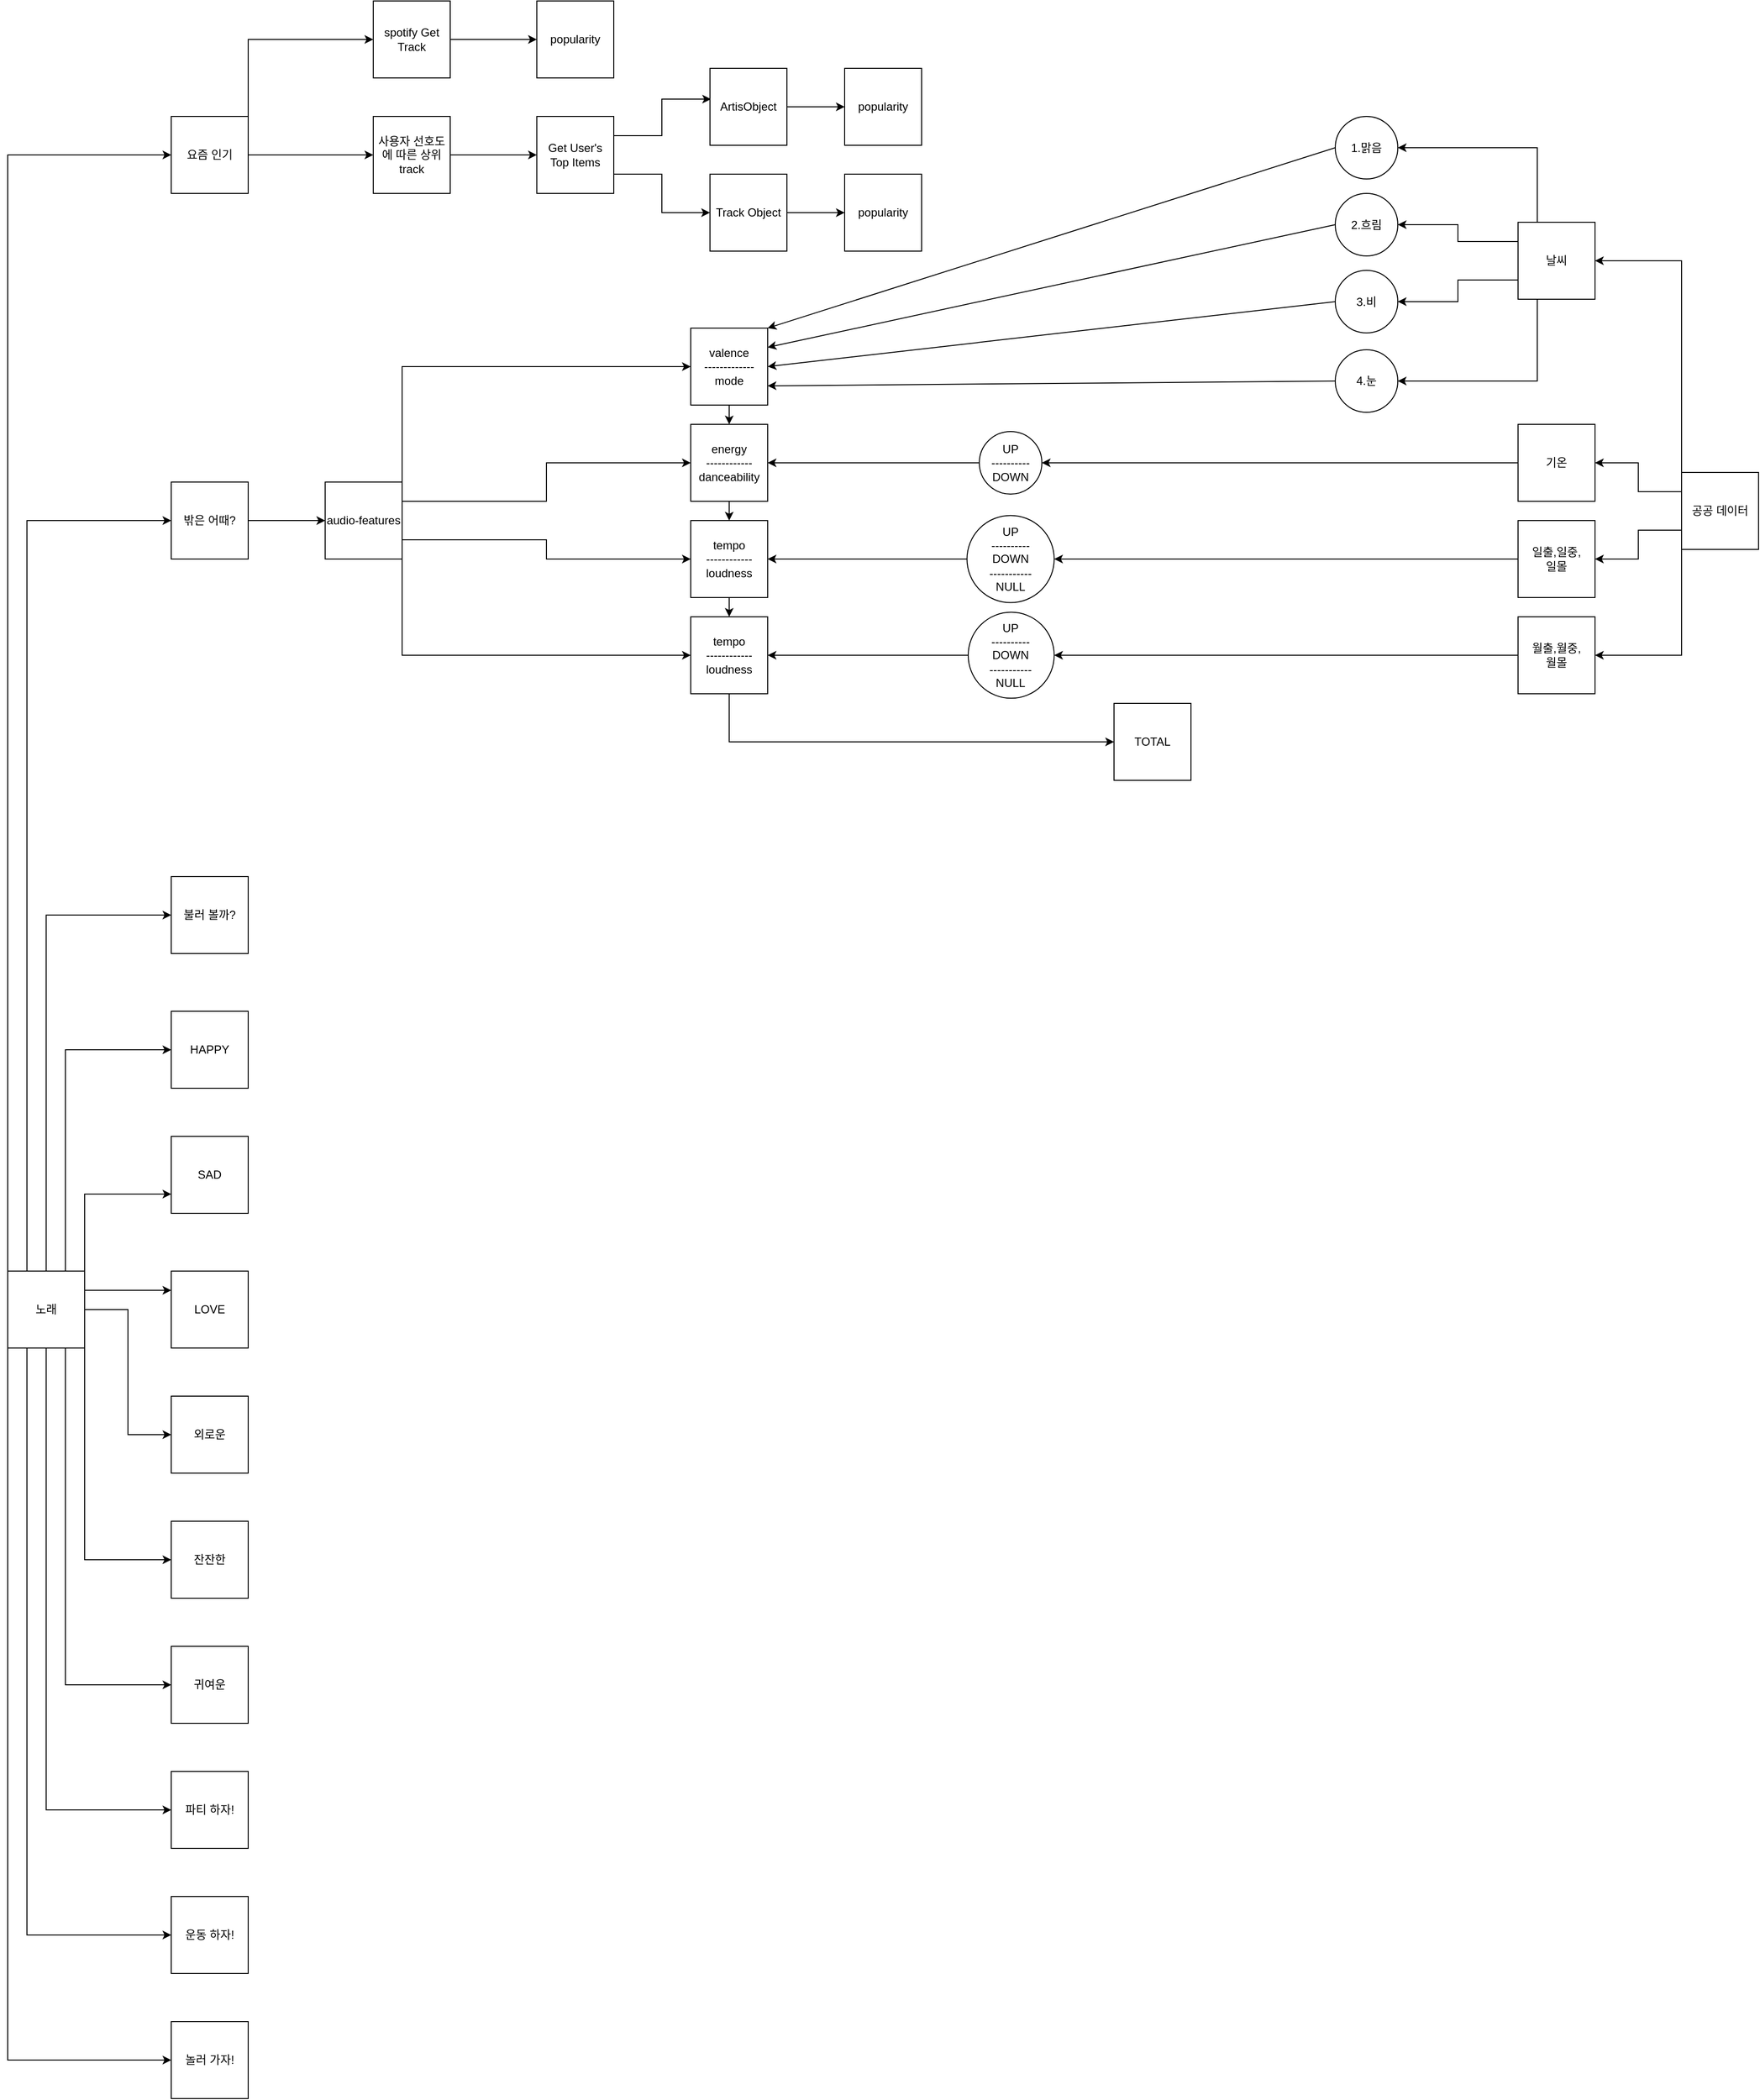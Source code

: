 <mxfile version="21.3.2" type="device">
  <diagram name="페이지-1" id="4VKI3FWt3FUXycae26qv">
    <mxGraphModel dx="1724" dy="1246" grid="1" gridSize="10" guides="1" tooltips="1" connect="1" arrows="1" fold="1" page="1" pageScale="1" pageWidth="2339" pageHeight="3300" math="0" shadow="0">
      <root>
        <mxCell id="0" />
        <mxCell id="1" parent="0" />
        <mxCell id="K_3EB38ikw6anOw7ejb6-409" style="edgeStyle=orthogonalEdgeStyle;rounded=0;orthogonalLoop=1;jettySize=auto;html=1;exitX=1;exitY=0;exitDx=0;exitDy=0;entryX=0;entryY=0.5;entryDx=0;entryDy=0;" edge="1" parent="1" source="K_3EB38ikw6anOw7ejb6-1" target="K_3EB38ikw6anOw7ejb6-407">
          <mxGeometry relative="1" as="geometry" />
        </mxCell>
        <mxCell id="K_3EB38ikw6anOw7ejb6-417" style="edgeStyle=orthogonalEdgeStyle;rounded=0;orthogonalLoop=1;jettySize=auto;html=1;exitX=1;exitY=0.5;exitDx=0;exitDy=0;entryX=0;entryY=0.5;entryDx=0;entryDy=0;" edge="1" parent="1" source="K_3EB38ikw6anOw7ejb6-1" target="K_3EB38ikw6anOw7ejb6-416">
          <mxGeometry relative="1" as="geometry" />
        </mxCell>
        <mxCell id="K_3EB38ikw6anOw7ejb6-1" value="요즘 인기" style="whiteSpace=wrap;html=1;aspect=fixed;" vertex="1" parent="1">
          <mxGeometry x="220" y="350" width="80" height="80" as="geometry" />
        </mxCell>
        <mxCell id="K_3EB38ikw6anOw7ejb6-394" style="edgeStyle=orthogonalEdgeStyle;rounded=0;orthogonalLoop=1;jettySize=auto;html=1;exitX=0.25;exitY=0;exitDx=0;exitDy=0;entryX=0;entryY=0.5;entryDx=0;entryDy=0;" edge="1" parent="1" source="K_3EB38ikw6anOw7ejb6-2" target="K_3EB38ikw6anOw7ejb6-3">
          <mxGeometry relative="1" as="geometry" />
        </mxCell>
        <mxCell id="K_3EB38ikw6anOw7ejb6-395" style="edgeStyle=orthogonalEdgeStyle;rounded=0;orthogonalLoop=1;jettySize=auto;html=1;exitX=0.5;exitY=0;exitDx=0;exitDy=0;entryX=0;entryY=0.5;entryDx=0;entryDy=0;" edge="1" parent="1" source="K_3EB38ikw6anOw7ejb6-2" target="K_3EB38ikw6anOw7ejb6-4">
          <mxGeometry relative="1" as="geometry" />
        </mxCell>
        <mxCell id="K_3EB38ikw6anOw7ejb6-396" style="edgeStyle=orthogonalEdgeStyle;rounded=0;orthogonalLoop=1;jettySize=auto;html=1;exitX=0.75;exitY=0;exitDx=0;exitDy=0;entryX=0;entryY=0.5;entryDx=0;entryDy=0;" edge="1" parent="1" source="K_3EB38ikw6anOw7ejb6-2" target="K_3EB38ikw6anOw7ejb6-5">
          <mxGeometry relative="1" as="geometry" />
        </mxCell>
        <mxCell id="K_3EB38ikw6anOw7ejb6-397" style="edgeStyle=orthogonalEdgeStyle;rounded=0;orthogonalLoop=1;jettySize=auto;html=1;exitX=1;exitY=0;exitDx=0;exitDy=0;entryX=0;entryY=0.75;entryDx=0;entryDy=0;" edge="1" parent="1" source="K_3EB38ikw6anOw7ejb6-2" target="K_3EB38ikw6anOw7ejb6-6">
          <mxGeometry relative="1" as="geometry" />
        </mxCell>
        <mxCell id="K_3EB38ikw6anOw7ejb6-399" style="edgeStyle=orthogonalEdgeStyle;rounded=0;orthogonalLoop=1;jettySize=auto;html=1;exitX=1;exitY=0.25;exitDx=0;exitDy=0;entryX=0;entryY=0.25;entryDx=0;entryDy=0;" edge="1" parent="1" source="K_3EB38ikw6anOw7ejb6-2" target="K_3EB38ikw6anOw7ejb6-7">
          <mxGeometry relative="1" as="geometry" />
        </mxCell>
        <mxCell id="K_3EB38ikw6anOw7ejb6-400" style="edgeStyle=orthogonalEdgeStyle;rounded=0;orthogonalLoop=1;jettySize=auto;html=1;exitX=1;exitY=0.5;exitDx=0;exitDy=0;entryX=0;entryY=0.5;entryDx=0;entryDy=0;" edge="1" parent="1" source="K_3EB38ikw6anOw7ejb6-2" target="K_3EB38ikw6anOw7ejb6-387">
          <mxGeometry relative="1" as="geometry" />
        </mxCell>
        <mxCell id="K_3EB38ikw6anOw7ejb6-402" style="edgeStyle=orthogonalEdgeStyle;rounded=0;orthogonalLoop=1;jettySize=auto;html=1;exitX=1;exitY=1;exitDx=0;exitDy=0;entryX=0;entryY=0.5;entryDx=0;entryDy=0;" edge="1" parent="1" source="K_3EB38ikw6anOw7ejb6-2" target="K_3EB38ikw6anOw7ejb6-388">
          <mxGeometry relative="1" as="geometry" />
        </mxCell>
        <mxCell id="K_3EB38ikw6anOw7ejb6-403" style="edgeStyle=orthogonalEdgeStyle;rounded=0;orthogonalLoop=1;jettySize=auto;html=1;exitX=0.75;exitY=1;exitDx=0;exitDy=0;entryX=0;entryY=0.5;entryDx=0;entryDy=0;" edge="1" parent="1" source="K_3EB38ikw6anOw7ejb6-2" target="K_3EB38ikw6anOw7ejb6-389">
          <mxGeometry relative="1" as="geometry" />
        </mxCell>
        <mxCell id="K_3EB38ikw6anOw7ejb6-404" style="edgeStyle=orthogonalEdgeStyle;rounded=0;orthogonalLoop=1;jettySize=auto;html=1;exitX=0.5;exitY=1;exitDx=0;exitDy=0;entryX=0;entryY=0.5;entryDx=0;entryDy=0;" edge="1" parent="1" source="K_3EB38ikw6anOw7ejb6-2" target="K_3EB38ikw6anOw7ejb6-390">
          <mxGeometry relative="1" as="geometry" />
        </mxCell>
        <mxCell id="K_3EB38ikw6anOw7ejb6-405" style="edgeStyle=orthogonalEdgeStyle;rounded=0;orthogonalLoop=1;jettySize=auto;html=1;exitX=0.25;exitY=1;exitDx=0;exitDy=0;entryX=0;entryY=0.5;entryDx=0;entryDy=0;" edge="1" parent="1" source="K_3EB38ikw6anOw7ejb6-2" target="K_3EB38ikw6anOw7ejb6-391">
          <mxGeometry relative="1" as="geometry" />
        </mxCell>
        <mxCell id="K_3EB38ikw6anOw7ejb6-406" style="edgeStyle=orthogonalEdgeStyle;rounded=0;orthogonalLoop=1;jettySize=auto;html=1;exitX=0;exitY=1;exitDx=0;exitDy=0;entryX=0;entryY=0.5;entryDx=0;entryDy=0;" edge="1" parent="1" source="K_3EB38ikw6anOw7ejb6-2" target="K_3EB38ikw6anOw7ejb6-392">
          <mxGeometry relative="1" as="geometry" />
        </mxCell>
        <mxCell id="K_3EB38ikw6anOw7ejb6-426" style="edgeStyle=orthogonalEdgeStyle;rounded=0;orthogonalLoop=1;jettySize=auto;html=1;exitX=0;exitY=0;exitDx=0;exitDy=0;entryX=0;entryY=0.5;entryDx=0;entryDy=0;" edge="1" parent="1" source="K_3EB38ikw6anOw7ejb6-2" target="K_3EB38ikw6anOw7ejb6-1">
          <mxGeometry relative="1" as="geometry" />
        </mxCell>
        <mxCell id="K_3EB38ikw6anOw7ejb6-2" value="노래" style="whiteSpace=wrap;html=1;aspect=fixed;" vertex="1" parent="1">
          <mxGeometry x="50" y="1550" width="80" height="80" as="geometry" />
        </mxCell>
        <mxCell id="K_3EB38ikw6anOw7ejb6-483" style="edgeStyle=none;shape=connector;rounded=0;orthogonalLoop=1;jettySize=auto;html=1;exitX=1;exitY=0.5;exitDx=0;exitDy=0;entryX=0;entryY=0.5;entryDx=0;entryDy=0;labelBackgroundColor=default;strokeColor=default;fontFamily=Helvetica;fontSize=11;fontColor=default;endArrow=classic;" edge="1" parent="1" source="K_3EB38ikw6anOw7ejb6-3" target="K_3EB38ikw6anOw7ejb6-482">
          <mxGeometry relative="1" as="geometry" />
        </mxCell>
        <mxCell id="K_3EB38ikw6anOw7ejb6-3" value="밖은 어때?" style="whiteSpace=wrap;html=1;aspect=fixed;" vertex="1" parent="1">
          <mxGeometry x="220" y="730" width="80" height="80" as="geometry" />
        </mxCell>
        <mxCell id="K_3EB38ikw6anOw7ejb6-4" value="불러 볼까?" style="whiteSpace=wrap;html=1;aspect=fixed;" vertex="1" parent="1">
          <mxGeometry x="220" y="1140" width="80" height="80" as="geometry" />
        </mxCell>
        <mxCell id="K_3EB38ikw6anOw7ejb6-5" value="HAPPY" style="whiteSpace=wrap;html=1;aspect=fixed;" vertex="1" parent="1">
          <mxGeometry x="220" y="1280" width="80" height="80" as="geometry" />
        </mxCell>
        <mxCell id="K_3EB38ikw6anOw7ejb6-6" value="SAD" style="whiteSpace=wrap;html=1;aspect=fixed;" vertex="1" parent="1">
          <mxGeometry x="220" y="1410" width="80" height="80" as="geometry" />
        </mxCell>
        <mxCell id="K_3EB38ikw6anOw7ejb6-7" value="LOVE" style="whiteSpace=wrap;html=1;aspect=fixed;" vertex="1" parent="1">
          <mxGeometry x="220" y="1550" width="80" height="80" as="geometry" />
        </mxCell>
        <mxCell id="K_3EB38ikw6anOw7ejb6-387" value="외로운" style="whiteSpace=wrap;html=1;aspect=fixed;" vertex="1" parent="1">
          <mxGeometry x="220" y="1680" width="80" height="80" as="geometry" />
        </mxCell>
        <mxCell id="K_3EB38ikw6anOw7ejb6-388" value="잔잔한" style="whiteSpace=wrap;html=1;aspect=fixed;" vertex="1" parent="1">
          <mxGeometry x="220" y="1810" width="80" height="80" as="geometry" />
        </mxCell>
        <mxCell id="K_3EB38ikw6anOw7ejb6-389" value="귀여운" style="whiteSpace=wrap;html=1;aspect=fixed;" vertex="1" parent="1">
          <mxGeometry x="220" y="1940" width="80" height="80" as="geometry" />
        </mxCell>
        <mxCell id="K_3EB38ikw6anOw7ejb6-390" value="파티 하자!" style="whiteSpace=wrap;html=1;aspect=fixed;" vertex="1" parent="1">
          <mxGeometry x="220" y="2070" width="80" height="80" as="geometry" />
        </mxCell>
        <mxCell id="K_3EB38ikw6anOw7ejb6-391" value="운동 하자!" style="whiteSpace=wrap;html=1;aspect=fixed;" vertex="1" parent="1">
          <mxGeometry x="220" y="2200" width="80" height="80" as="geometry" />
        </mxCell>
        <mxCell id="K_3EB38ikw6anOw7ejb6-392" value="놀러 가자!" style="whiteSpace=wrap;html=1;aspect=fixed;" vertex="1" parent="1">
          <mxGeometry x="220" y="2330" width="80" height="80" as="geometry" />
        </mxCell>
        <mxCell id="K_3EB38ikw6anOw7ejb6-412" style="edgeStyle=orthogonalEdgeStyle;rounded=0;orthogonalLoop=1;jettySize=auto;html=1;exitX=1;exitY=0.5;exitDx=0;exitDy=0;entryX=0;entryY=0.5;entryDx=0;entryDy=0;" edge="1" parent="1" source="K_3EB38ikw6anOw7ejb6-407" target="K_3EB38ikw6anOw7ejb6-411">
          <mxGeometry relative="1" as="geometry" />
        </mxCell>
        <mxCell id="K_3EB38ikw6anOw7ejb6-407" value="spotify Get Track" style="whiteSpace=wrap;html=1;aspect=fixed;" vertex="1" parent="1">
          <mxGeometry x="430" y="230" width="80" height="80" as="geometry" />
        </mxCell>
        <mxCell id="K_3EB38ikw6anOw7ejb6-411" value="popularity" style="whiteSpace=wrap;html=1;aspect=fixed;" vertex="1" parent="1">
          <mxGeometry x="600" y="230" width="80" height="80" as="geometry" />
        </mxCell>
        <mxCell id="K_3EB38ikw6anOw7ejb6-420" style="edgeStyle=orthogonalEdgeStyle;rounded=0;orthogonalLoop=1;jettySize=auto;html=1;exitX=1;exitY=0.25;exitDx=0;exitDy=0;entryX=0.013;entryY=0.4;entryDx=0;entryDy=0;entryPerimeter=0;" edge="1" parent="1" source="K_3EB38ikw6anOw7ejb6-414" target="K_3EB38ikw6anOw7ejb6-419">
          <mxGeometry relative="1" as="geometry" />
        </mxCell>
        <mxCell id="K_3EB38ikw6anOw7ejb6-421" style="edgeStyle=orthogonalEdgeStyle;rounded=0;orthogonalLoop=1;jettySize=auto;html=1;exitX=1;exitY=0.75;exitDx=0;exitDy=0;entryX=0;entryY=0.5;entryDx=0;entryDy=0;" edge="1" parent="1" source="K_3EB38ikw6anOw7ejb6-414" target="K_3EB38ikw6anOw7ejb6-415">
          <mxGeometry relative="1" as="geometry" />
        </mxCell>
        <mxCell id="K_3EB38ikw6anOw7ejb6-414" value="Get User&#39;s Top Items" style="whiteSpace=wrap;html=1;aspect=fixed;" vertex="1" parent="1">
          <mxGeometry x="600" y="350" width="80" height="80" as="geometry" />
        </mxCell>
        <mxCell id="K_3EB38ikw6anOw7ejb6-425" style="edgeStyle=orthogonalEdgeStyle;rounded=0;orthogonalLoop=1;jettySize=auto;html=1;exitX=1;exitY=0.5;exitDx=0;exitDy=0;entryX=0;entryY=0.5;entryDx=0;entryDy=0;" edge="1" parent="1" source="K_3EB38ikw6anOw7ejb6-415" target="K_3EB38ikw6anOw7ejb6-423">
          <mxGeometry relative="1" as="geometry" />
        </mxCell>
        <mxCell id="K_3EB38ikw6anOw7ejb6-415" value="Track Object" style="whiteSpace=wrap;html=1;aspect=fixed;" vertex="1" parent="1">
          <mxGeometry x="780" y="410" width="80" height="80" as="geometry" />
        </mxCell>
        <mxCell id="K_3EB38ikw6anOw7ejb6-418" style="edgeStyle=orthogonalEdgeStyle;rounded=0;orthogonalLoop=1;jettySize=auto;html=1;exitX=1;exitY=0.5;exitDx=0;exitDy=0;entryX=0;entryY=0.5;entryDx=0;entryDy=0;" edge="1" parent="1" source="K_3EB38ikw6anOw7ejb6-416" target="K_3EB38ikw6anOw7ejb6-414">
          <mxGeometry relative="1" as="geometry" />
        </mxCell>
        <mxCell id="K_3EB38ikw6anOw7ejb6-416" value="사용자 선호도에 따른 상위 track" style="whiteSpace=wrap;html=1;aspect=fixed;" vertex="1" parent="1">
          <mxGeometry x="430" y="350" width="80" height="80" as="geometry" />
        </mxCell>
        <mxCell id="K_3EB38ikw6anOw7ejb6-424" style="edgeStyle=orthogonalEdgeStyle;rounded=0;orthogonalLoop=1;jettySize=auto;html=1;exitX=1;exitY=0.5;exitDx=0;exitDy=0;entryX=0;entryY=0.5;entryDx=0;entryDy=0;" edge="1" parent="1" source="K_3EB38ikw6anOw7ejb6-419" target="K_3EB38ikw6anOw7ejb6-422">
          <mxGeometry relative="1" as="geometry" />
        </mxCell>
        <mxCell id="K_3EB38ikw6anOw7ejb6-419" value="ArtisObject" style="whiteSpace=wrap;html=1;aspect=fixed;" vertex="1" parent="1">
          <mxGeometry x="780" y="300" width="80" height="80" as="geometry" />
        </mxCell>
        <mxCell id="K_3EB38ikw6anOw7ejb6-422" value="popularity" style="whiteSpace=wrap;html=1;aspect=fixed;" vertex="1" parent="1">
          <mxGeometry x="920" y="300" width="80" height="80" as="geometry" />
        </mxCell>
        <mxCell id="K_3EB38ikw6anOw7ejb6-423" value="popularity" style="whiteSpace=wrap;html=1;aspect=fixed;" vertex="1" parent="1">
          <mxGeometry x="920" y="410" width="80" height="80" as="geometry" />
        </mxCell>
        <mxCell id="K_3EB38ikw6anOw7ejb6-464" style="rounded=0;orthogonalLoop=1;jettySize=auto;html=1;exitX=0;exitY=0.25;exitDx=0;exitDy=0;entryX=1;entryY=0.5;entryDx=0;entryDy=0;strokeColor=none;" edge="1" parent="1" source="K_3EB38ikw6anOw7ejb6-433">
          <mxGeometry relative="1" as="geometry">
            <mxPoint x="1125.0" y="610" as="targetPoint" />
          </mxGeometry>
        </mxCell>
        <mxCell id="K_3EB38ikw6anOw7ejb6-518" style="edgeStyle=orthogonalEdgeStyle;shape=connector;rounded=0;orthogonalLoop=1;jettySize=auto;html=1;exitX=0.25;exitY=0;exitDx=0;exitDy=0;entryX=1;entryY=0.5;entryDx=0;entryDy=0;labelBackgroundColor=default;strokeColor=default;fontFamily=Helvetica;fontSize=11;fontColor=default;endArrow=classic;" edge="1" parent="1" source="K_3EB38ikw6anOw7ejb6-433" target="K_3EB38ikw6anOw7ejb6-516">
          <mxGeometry relative="1" as="geometry" />
        </mxCell>
        <mxCell id="K_3EB38ikw6anOw7ejb6-519" style="edgeStyle=orthogonalEdgeStyle;shape=connector;rounded=0;orthogonalLoop=1;jettySize=auto;html=1;exitX=0;exitY=0.25;exitDx=0;exitDy=0;entryX=1;entryY=0.5;entryDx=0;entryDy=0;labelBackgroundColor=default;strokeColor=default;fontFamily=Helvetica;fontSize=11;fontColor=default;endArrow=classic;" edge="1" parent="1" source="K_3EB38ikw6anOw7ejb6-433" target="K_3EB38ikw6anOw7ejb6-517">
          <mxGeometry relative="1" as="geometry" />
        </mxCell>
        <mxCell id="K_3EB38ikw6anOw7ejb6-520" style="edgeStyle=orthogonalEdgeStyle;shape=connector;rounded=0;orthogonalLoop=1;jettySize=auto;html=1;exitX=0;exitY=0.75;exitDx=0;exitDy=0;entryX=1;entryY=0.5;entryDx=0;entryDy=0;labelBackgroundColor=default;strokeColor=default;fontFamily=Helvetica;fontSize=11;fontColor=default;endArrow=classic;" edge="1" parent="1" source="K_3EB38ikw6anOw7ejb6-433" target="K_3EB38ikw6anOw7ejb6-515">
          <mxGeometry relative="1" as="geometry" />
        </mxCell>
        <mxCell id="K_3EB38ikw6anOw7ejb6-521" style="edgeStyle=orthogonalEdgeStyle;shape=connector;rounded=0;orthogonalLoop=1;jettySize=auto;html=1;exitX=0.25;exitY=1;exitDx=0;exitDy=0;entryX=1;entryY=0.5;entryDx=0;entryDy=0;labelBackgroundColor=default;strokeColor=default;fontFamily=Helvetica;fontSize=11;fontColor=default;endArrow=classic;" edge="1" parent="1" source="K_3EB38ikw6anOw7ejb6-433" target="K_3EB38ikw6anOw7ejb6-514">
          <mxGeometry relative="1" as="geometry" />
        </mxCell>
        <mxCell id="K_3EB38ikw6anOw7ejb6-433" value="날씨" style="whiteSpace=wrap;html=1;aspect=fixed;" vertex="1" parent="1">
          <mxGeometry x="1620" y="460" width="80" height="80" as="geometry" />
        </mxCell>
        <mxCell id="K_3EB38ikw6anOw7ejb6-478" style="edgeStyle=none;shape=connector;rounded=0;orthogonalLoop=1;jettySize=auto;html=1;exitX=0;exitY=0.5;exitDx=0;exitDy=0;entryX=1;entryY=0.5;entryDx=0;entryDy=0;labelBackgroundColor=default;strokeColor=default;fontFamily=Helvetica;fontSize=11;fontColor=default;endArrow=classic;" edge="1" parent="1" source="K_3EB38ikw6anOw7ejb6-434" target="K_3EB38ikw6anOw7ejb6-475">
          <mxGeometry relative="1" as="geometry" />
        </mxCell>
        <mxCell id="K_3EB38ikw6anOw7ejb6-434" value="일출,일중,&lt;br&gt;일몰" style="whiteSpace=wrap;html=1;aspect=fixed;" vertex="1" parent="1">
          <mxGeometry x="1620" y="770" width="80" height="80" as="geometry" />
        </mxCell>
        <mxCell id="K_3EB38ikw6anOw7ejb6-477" style="edgeStyle=none;shape=connector;rounded=0;orthogonalLoop=1;jettySize=auto;html=1;exitX=0;exitY=0.5;exitDx=0;exitDy=0;entryX=1;entryY=0.5;entryDx=0;entryDy=0;labelBackgroundColor=default;strokeColor=default;fontFamily=Helvetica;fontSize=11;fontColor=default;endArrow=classic;" edge="1" parent="1" source="K_3EB38ikw6anOw7ejb6-437" target="K_3EB38ikw6anOw7ejb6-474">
          <mxGeometry relative="1" as="geometry" />
        </mxCell>
        <mxCell id="K_3EB38ikw6anOw7ejb6-437" value="기온" style="whiteSpace=wrap;html=1;aspect=fixed;" vertex="1" parent="1">
          <mxGeometry x="1620" y="670" width="80" height="80" as="geometry" />
        </mxCell>
        <mxCell id="K_3EB38ikw6anOw7ejb6-532" style="edgeStyle=none;shape=connector;rounded=0;orthogonalLoop=1;jettySize=auto;html=1;exitX=0;exitY=0.5;exitDx=0;exitDy=0;entryX=1;entryY=0.5;entryDx=0;entryDy=0;labelBackgroundColor=default;strokeColor=default;fontFamily=Helvetica;fontSize=11;fontColor=default;endArrow=classic;" edge="1" parent="1" source="K_3EB38ikw6anOw7ejb6-438" target="K_3EB38ikw6anOw7ejb6-531">
          <mxGeometry relative="1" as="geometry" />
        </mxCell>
        <mxCell id="K_3EB38ikw6anOw7ejb6-438" value="월출,월중,&lt;br&gt;월몰" style="whiteSpace=wrap;html=1;aspect=fixed;" vertex="1" parent="1">
          <mxGeometry x="1620" y="870" width="80" height="80" as="geometry" />
        </mxCell>
        <mxCell id="K_3EB38ikw6anOw7ejb6-451" style="edgeStyle=orthogonalEdgeStyle;rounded=0;orthogonalLoop=1;jettySize=auto;html=1;exitX=0;exitY=0;exitDx=0;exitDy=0;entryX=1;entryY=0.5;entryDx=0;entryDy=0;" edge="1" parent="1" source="K_3EB38ikw6anOw7ejb6-450" target="K_3EB38ikw6anOw7ejb6-433">
          <mxGeometry relative="1" as="geometry" />
        </mxCell>
        <mxCell id="K_3EB38ikw6anOw7ejb6-452" style="edgeStyle=orthogonalEdgeStyle;rounded=0;orthogonalLoop=1;jettySize=auto;html=1;exitX=0;exitY=0.25;exitDx=0;exitDy=0;entryX=1;entryY=0.5;entryDx=0;entryDy=0;" edge="1" parent="1" source="K_3EB38ikw6anOw7ejb6-450" target="K_3EB38ikw6anOw7ejb6-437">
          <mxGeometry relative="1" as="geometry" />
        </mxCell>
        <mxCell id="K_3EB38ikw6anOw7ejb6-453" style="edgeStyle=orthogonalEdgeStyle;rounded=0;orthogonalLoop=1;jettySize=auto;html=1;exitX=0;exitY=0.75;exitDx=0;exitDy=0;entryX=1;entryY=0.5;entryDx=0;entryDy=0;" edge="1" parent="1" source="K_3EB38ikw6anOw7ejb6-450" target="K_3EB38ikw6anOw7ejb6-434">
          <mxGeometry relative="1" as="geometry" />
        </mxCell>
        <mxCell id="K_3EB38ikw6anOw7ejb6-454" style="edgeStyle=orthogonalEdgeStyle;rounded=0;orthogonalLoop=1;jettySize=auto;html=1;exitX=0;exitY=1;exitDx=0;exitDy=0;entryX=1;entryY=0.5;entryDx=0;entryDy=0;" edge="1" parent="1" source="K_3EB38ikw6anOw7ejb6-450" target="K_3EB38ikw6anOw7ejb6-438">
          <mxGeometry relative="1" as="geometry" />
        </mxCell>
        <mxCell id="K_3EB38ikw6anOw7ejb6-450" value="공공 데이터" style="whiteSpace=wrap;html=1;aspect=fixed;" vertex="1" parent="1">
          <mxGeometry x="1790" y="720" width="80" height="80" as="geometry" />
        </mxCell>
        <mxCell id="K_3EB38ikw6anOw7ejb6-509" style="edgeStyle=orthogonalEdgeStyle;shape=connector;rounded=0;orthogonalLoop=1;jettySize=auto;html=1;exitX=0;exitY=0.5;exitDx=0;exitDy=0;entryX=1;entryY=0.5;entryDx=0;entryDy=0;labelBackgroundColor=default;strokeColor=default;fontFamily=Helvetica;fontSize=11;fontColor=default;endArrow=classic;" edge="1" parent="1" source="K_3EB38ikw6anOw7ejb6-474" target="K_3EB38ikw6anOw7ejb6-486">
          <mxGeometry relative="1" as="geometry" />
        </mxCell>
        <mxCell id="K_3EB38ikw6anOw7ejb6-474" value="UP&lt;br&gt;----------&lt;br&gt;DOWN" style="ellipse;whiteSpace=wrap;html=1;aspect=fixed;" vertex="1" parent="1">
          <mxGeometry x="1060" y="677.5" width="65" height="65" as="geometry" />
        </mxCell>
        <mxCell id="K_3EB38ikw6anOw7ejb6-510" style="edgeStyle=orthogonalEdgeStyle;shape=connector;rounded=0;orthogonalLoop=1;jettySize=auto;html=1;exitX=0;exitY=0.5;exitDx=0;exitDy=0;entryX=1;entryY=0.5;entryDx=0;entryDy=0;labelBackgroundColor=default;strokeColor=default;fontFamily=Helvetica;fontSize=11;fontColor=default;endArrow=classic;" edge="1" parent="1" source="K_3EB38ikw6anOw7ejb6-475" target="K_3EB38ikw6anOw7ejb6-487">
          <mxGeometry relative="1" as="geometry" />
        </mxCell>
        <mxCell id="K_3EB38ikw6anOw7ejb6-475" value="UP&lt;br&gt;----------&lt;br&gt;DOWN&lt;br&gt;-----------&lt;br&gt;NULL" style="ellipse;whiteSpace=wrap;html=1;aspect=fixed;" vertex="1" parent="1">
          <mxGeometry x="1047.19" y="764.69" width="90.62" height="90.62" as="geometry" />
        </mxCell>
        <mxCell id="K_3EB38ikw6anOw7ejb6-500" style="edgeStyle=orthogonalEdgeStyle;shape=connector;rounded=0;orthogonalLoop=1;jettySize=auto;html=1;exitX=1;exitY=0;exitDx=0;exitDy=0;entryX=0;entryY=0.5;entryDx=0;entryDy=0;labelBackgroundColor=default;strokeColor=default;fontFamily=Helvetica;fontSize=11;fontColor=default;endArrow=classic;" edge="1" parent="1" source="K_3EB38ikw6anOw7ejb6-482" target="K_3EB38ikw6anOw7ejb6-485">
          <mxGeometry relative="1" as="geometry" />
        </mxCell>
        <mxCell id="K_3EB38ikw6anOw7ejb6-501" style="edgeStyle=orthogonalEdgeStyle;shape=connector;rounded=0;orthogonalLoop=1;jettySize=auto;html=1;exitX=1;exitY=0.25;exitDx=0;exitDy=0;entryX=0;entryY=0.5;entryDx=0;entryDy=0;labelBackgroundColor=default;strokeColor=default;fontFamily=Helvetica;fontSize=11;fontColor=default;endArrow=classic;" edge="1" parent="1" source="K_3EB38ikw6anOw7ejb6-482" target="K_3EB38ikw6anOw7ejb6-486">
          <mxGeometry relative="1" as="geometry" />
        </mxCell>
        <mxCell id="K_3EB38ikw6anOw7ejb6-502" style="edgeStyle=orthogonalEdgeStyle;shape=connector;rounded=0;orthogonalLoop=1;jettySize=auto;html=1;exitX=1;exitY=0.75;exitDx=0;exitDy=0;entryX=0;entryY=0.5;entryDx=0;entryDy=0;labelBackgroundColor=default;strokeColor=default;fontFamily=Helvetica;fontSize=11;fontColor=default;endArrow=classic;" edge="1" parent="1" source="K_3EB38ikw6anOw7ejb6-482" target="K_3EB38ikw6anOw7ejb6-487">
          <mxGeometry relative="1" as="geometry" />
        </mxCell>
        <mxCell id="K_3EB38ikw6anOw7ejb6-503" style="edgeStyle=orthogonalEdgeStyle;shape=connector;rounded=0;orthogonalLoop=1;jettySize=auto;html=1;exitX=1;exitY=1;exitDx=0;exitDy=0;entryX=0;entryY=0.5;entryDx=0;entryDy=0;labelBackgroundColor=default;strokeColor=default;fontFamily=Helvetica;fontSize=11;fontColor=default;endArrow=classic;" edge="1" parent="1" source="K_3EB38ikw6anOw7ejb6-482" target="K_3EB38ikw6anOw7ejb6-488">
          <mxGeometry relative="1" as="geometry" />
        </mxCell>
        <mxCell id="K_3EB38ikw6anOw7ejb6-482" value="audio-features" style="whiteSpace=wrap;html=1;aspect=fixed;" vertex="1" parent="1">
          <mxGeometry x="380" y="730" width="80" height="80" as="geometry" />
        </mxCell>
        <mxCell id="K_3EB38ikw6anOw7ejb6-504" style="edgeStyle=orthogonalEdgeStyle;shape=connector;rounded=0;orthogonalLoop=1;jettySize=auto;html=1;exitX=0.5;exitY=1;exitDx=0;exitDy=0;entryX=0.5;entryY=0;entryDx=0;entryDy=0;labelBackgroundColor=default;strokeColor=default;fontFamily=Helvetica;fontSize=11;fontColor=default;endArrow=classic;" edge="1" parent="1" source="K_3EB38ikw6anOw7ejb6-485" target="K_3EB38ikw6anOw7ejb6-486">
          <mxGeometry relative="1" as="geometry" />
        </mxCell>
        <mxCell id="K_3EB38ikw6anOw7ejb6-485" value="valence&lt;br&gt;-------------&lt;br&gt;mode" style="whiteSpace=wrap;html=1;aspect=fixed;" vertex="1" parent="1">
          <mxGeometry x="760" y="570" width="80" height="80" as="geometry" />
        </mxCell>
        <mxCell id="K_3EB38ikw6anOw7ejb6-505" style="edgeStyle=orthogonalEdgeStyle;shape=connector;rounded=0;orthogonalLoop=1;jettySize=auto;html=1;exitX=0.5;exitY=1;exitDx=0;exitDy=0;entryX=0.5;entryY=0;entryDx=0;entryDy=0;labelBackgroundColor=default;strokeColor=default;fontFamily=Helvetica;fontSize=11;fontColor=default;endArrow=classic;" edge="1" parent="1" source="K_3EB38ikw6anOw7ejb6-486" target="K_3EB38ikw6anOw7ejb6-487">
          <mxGeometry relative="1" as="geometry" />
        </mxCell>
        <mxCell id="K_3EB38ikw6anOw7ejb6-486" value="energy&lt;br&gt;------------&lt;br&gt;danceability" style="whiteSpace=wrap;html=1;aspect=fixed;" vertex="1" parent="1">
          <mxGeometry x="760" y="670" width="80" height="80" as="geometry" />
        </mxCell>
        <mxCell id="K_3EB38ikw6anOw7ejb6-506" style="edgeStyle=orthogonalEdgeStyle;shape=connector;rounded=0;orthogonalLoop=1;jettySize=auto;html=1;exitX=0.5;exitY=1;exitDx=0;exitDy=0;entryX=0.5;entryY=0;entryDx=0;entryDy=0;labelBackgroundColor=default;strokeColor=default;fontFamily=Helvetica;fontSize=11;fontColor=default;endArrow=classic;" edge="1" parent="1" source="K_3EB38ikw6anOw7ejb6-487" target="K_3EB38ikw6anOw7ejb6-488">
          <mxGeometry relative="1" as="geometry" />
        </mxCell>
        <mxCell id="K_3EB38ikw6anOw7ejb6-487" value="tempo&lt;br style=&quot;border-color: var(--border-color);&quot;&gt;------------&lt;br style=&quot;border-color: var(--border-color);&quot;&gt;loudness" style="whiteSpace=wrap;html=1;aspect=fixed;" vertex="1" parent="1">
          <mxGeometry x="760" y="770" width="80" height="80" as="geometry" />
        </mxCell>
        <mxCell id="K_3EB38ikw6anOw7ejb6-507" style="edgeStyle=orthogonalEdgeStyle;shape=connector;rounded=0;orthogonalLoop=1;jettySize=auto;html=1;exitX=0.5;exitY=1;exitDx=0;exitDy=0;entryX=0;entryY=0.5;entryDx=0;entryDy=0;labelBackgroundColor=default;strokeColor=default;fontFamily=Helvetica;fontSize=11;fontColor=default;endArrow=classic;" edge="1" parent="1" source="K_3EB38ikw6anOw7ejb6-488" target="K_3EB38ikw6anOw7ejb6-497">
          <mxGeometry relative="1" as="geometry" />
        </mxCell>
        <mxCell id="K_3EB38ikw6anOw7ejb6-488" value="tempo&lt;br&gt;------------&lt;br&gt;loudness" style="whiteSpace=wrap;html=1;aspect=fixed;" vertex="1" parent="1">
          <mxGeometry x="760" y="870" width="80" height="80" as="geometry" />
        </mxCell>
        <mxCell id="K_3EB38ikw6anOw7ejb6-497" value="TOTAL" style="whiteSpace=wrap;html=1;aspect=fixed;" vertex="1" parent="1">
          <mxGeometry x="1200" y="960" width="80" height="80" as="geometry" />
        </mxCell>
        <mxCell id="K_3EB38ikw6anOw7ejb6-526" style="shape=connector;rounded=0;orthogonalLoop=1;jettySize=auto;html=1;exitX=0;exitY=0.5;exitDx=0;exitDy=0;entryX=1;entryY=0.75;entryDx=0;entryDy=0;labelBackgroundColor=default;strokeColor=default;fontFamily=Helvetica;fontSize=11;fontColor=default;endArrow=classic;" edge="1" parent="1" source="K_3EB38ikw6anOw7ejb6-514" target="K_3EB38ikw6anOw7ejb6-485">
          <mxGeometry relative="1" as="geometry" />
        </mxCell>
        <mxCell id="K_3EB38ikw6anOw7ejb6-514" value="4.눈" style="ellipse;whiteSpace=wrap;html=1;aspect=fixed;" vertex="1" parent="1">
          <mxGeometry x="1430" y="592.5" width="65" height="65" as="geometry" />
        </mxCell>
        <mxCell id="K_3EB38ikw6anOw7ejb6-528" style="edgeStyle=none;shape=connector;rounded=0;orthogonalLoop=1;jettySize=auto;html=1;exitX=0;exitY=0.5;exitDx=0;exitDy=0;entryX=1;entryY=0.5;entryDx=0;entryDy=0;labelBackgroundColor=default;strokeColor=default;fontFamily=Helvetica;fontSize=11;fontColor=default;endArrow=classic;" edge="1" parent="1" source="K_3EB38ikw6anOw7ejb6-515" target="K_3EB38ikw6anOw7ejb6-485">
          <mxGeometry relative="1" as="geometry" />
        </mxCell>
        <mxCell id="K_3EB38ikw6anOw7ejb6-515" value="3.비" style="ellipse;whiteSpace=wrap;html=1;aspect=fixed;" vertex="1" parent="1">
          <mxGeometry x="1430" y="510" width="65" height="65" as="geometry" />
        </mxCell>
        <mxCell id="K_3EB38ikw6anOw7ejb6-530" style="edgeStyle=none;shape=connector;rounded=0;orthogonalLoop=1;jettySize=auto;html=1;exitX=0;exitY=0.5;exitDx=0;exitDy=0;entryX=1;entryY=0;entryDx=0;entryDy=0;labelBackgroundColor=default;strokeColor=default;fontFamily=Helvetica;fontSize=11;fontColor=default;endArrow=classic;" edge="1" parent="1" source="K_3EB38ikw6anOw7ejb6-516" target="K_3EB38ikw6anOw7ejb6-485">
          <mxGeometry relative="1" as="geometry" />
        </mxCell>
        <mxCell id="K_3EB38ikw6anOw7ejb6-516" value="1.맑음" style="ellipse;whiteSpace=wrap;html=1;aspect=fixed;" vertex="1" parent="1">
          <mxGeometry x="1430" y="350" width="65" height="65" as="geometry" />
        </mxCell>
        <mxCell id="K_3EB38ikw6anOw7ejb6-529" style="edgeStyle=none;shape=connector;rounded=0;orthogonalLoop=1;jettySize=auto;html=1;exitX=0;exitY=0.5;exitDx=0;exitDy=0;entryX=1;entryY=0.25;entryDx=0;entryDy=0;labelBackgroundColor=default;strokeColor=default;fontFamily=Helvetica;fontSize=11;fontColor=default;endArrow=classic;" edge="1" parent="1" source="K_3EB38ikw6anOw7ejb6-517" target="K_3EB38ikw6anOw7ejb6-485">
          <mxGeometry relative="1" as="geometry" />
        </mxCell>
        <mxCell id="K_3EB38ikw6anOw7ejb6-517" value="2.흐림" style="ellipse;whiteSpace=wrap;html=1;aspect=fixed;" vertex="1" parent="1">
          <mxGeometry x="1430" y="430" width="65" height="65" as="geometry" />
        </mxCell>
        <mxCell id="K_3EB38ikw6anOw7ejb6-533" style="edgeStyle=none;shape=connector;rounded=0;orthogonalLoop=1;jettySize=auto;html=1;exitX=0;exitY=0.5;exitDx=0;exitDy=0;entryX=1;entryY=0.5;entryDx=0;entryDy=0;labelBackgroundColor=default;strokeColor=default;fontFamily=Helvetica;fontSize=11;fontColor=default;endArrow=classic;" edge="1" parent="1" source="K_3EB38ikw6anOw7ejb6-531" target="K_3EB38ikw6anOw7ejb6-488">
          <mxGeometry relative="1" as="geometry" />
        </mxCell>
        <mxCell id="K_3EB38ikw6anOw7ejb6-531" value="UP&lt;br&gt;----------&lt;br&gt;DOWN&lt;br&gt;-----------&lt;br&gt;NULL" style="ellipse;whiteSpace=wrap;html=1;aspect=fixed;" vertex="1" parent="1">
          <mxGeometry x="1048.44" y="865.31" width="89.37" height="89.37" as="geometry" />
        </mxCell>
      </root>
    </mxGraphModel>
  </diagram>
</mxfile>
